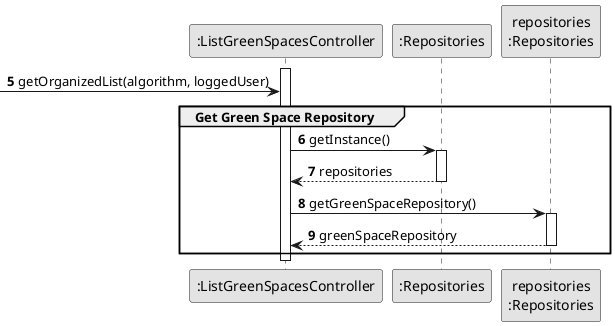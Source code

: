 @startuml
skinparam monochrome true
skinparam packageStyle rectangle
skinparam shadowing false

autonumber

'hide footbox

participant ":ListGreenSpacesController" as CTRL
participant ":Repositories" as RepositorySingleton
participant "repositories\n:Repositories" as PLAT

autonumber 5


activate CTRL

 -> CTRL: getOrganizedList(algorithm, loggedUser)

    group Get Green Space Repository


CTRL -> RepositorySingleton : getInstance()
activate RepositorySingleton
RepositorySingleton --> CTRL : repositories
deactivate RepositorySingleton
CTRL -> PLAT : getGreenSpaceRepository()
activate PLAT
PLAT -->  CTRL: greenSpaceRepository
deactivate PLAT

    end
deactivate CTRL


@enduml